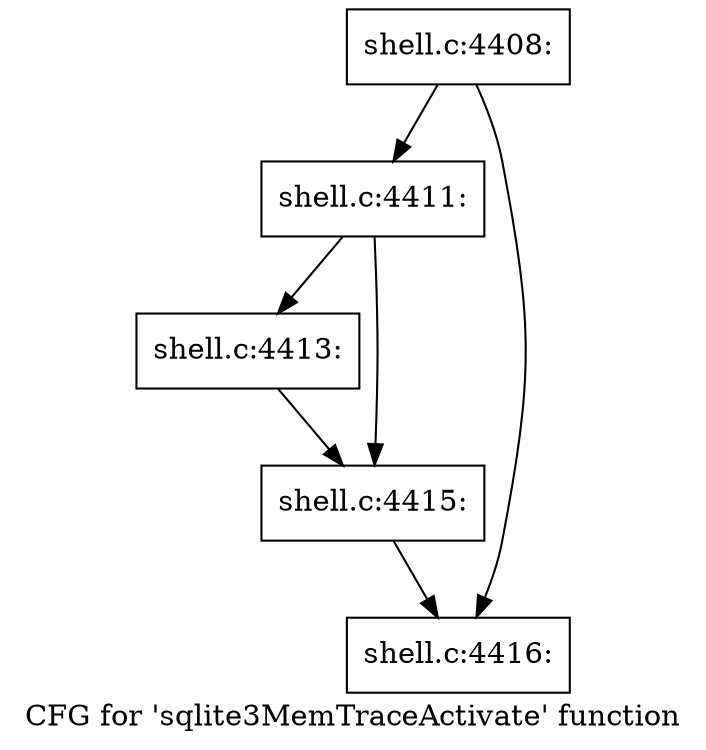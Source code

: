 digraph "CFG for 'sqlite3MemTraceActivate' function" {
	label="CFG for 'sqlite3MemTraceActivate' function";

	Node0x5602762e9930 [shape=record,label="{shell.c:4408:}"];
	Node0x5602762e9930 -> Node0x5602762f6870;
	Node0x5602762e9930 -> Node0x5602762f68c0;
	Node0x5602762f6870 [shape=record,label="{shell.c:4411:}"];
	Node0x5602762f6870 -> Node0x5602762f6af0;
	Node0x5602762f6870 -> Node0x5602762f7c80;
	Node0x5602762f6af0 [shape=record,label="{shell.c:4413:}"];
	Node0x5602762f6af0 -> Node0x5602762f7c80;
	Node0x5602762f7c80 [shape=record,label="{shell.c:4415:}"];
	Node0x5602762f7c80 -> Node0x5602762f68c0;
	Node0x5602762f68c0 [shape=record,label="{shell.c:4416:}"];
}
